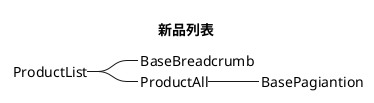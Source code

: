 @startmindmap
title 新品列表

+_ ProductList
++_ BaseBreadcrumb
++_ ProductAll
+++_ BasePagiantion

@endmindmap

@startmindmap
title 新品详情

+_ ProductDetail
++ TerminateForm
++_ BaseTag
++_ ProductBasic(调研中)
++_ RelatedMember(调研中)
+++_ MemberForm
+++_ BasePagination
++_ ProductSurvey(调研中)
+++_ MarketSurvey
+++_ PlatformSurvey
+++_ UserAnalysis
+++_ ProductPlan
++++_ SurveySchedule
++++_ CompetitiveTable
+++_ RiskSurvey
+++_ UserSurvey
++++_ SurveyForm
++_ ProjectSetup(立项中)
+++_ ProfitCalculation
++++_ ProfitForm
++++_ PricingAdjust
++++_ PricingLog
++++_ ProfitEdit
+++_ ProcessTable
++_ ProductPrice(定价阶段)
+++_ BasePagination
++_ ProductPatent(样品阶段)
+++_ ContractReport
+++_ PatentApply
++++_ CompetitiveTable
++_ MouldMessage(定价阶段)
+++_ BasePagination
++_ SampleMessage(样品阶段)
+++_ BasePagination
++_ QuestionAll(样品阶段)
+++_ BasePagination
++_ ProductOrder(下单阶段)
+++_ BasePagination
+++_ OrderDetail
++++_ SkuName
++++_ ContractList
++++_ ProductionSample
++_ ProductPackage(包材阶段)
+++_ BasePagination

@endmindmap